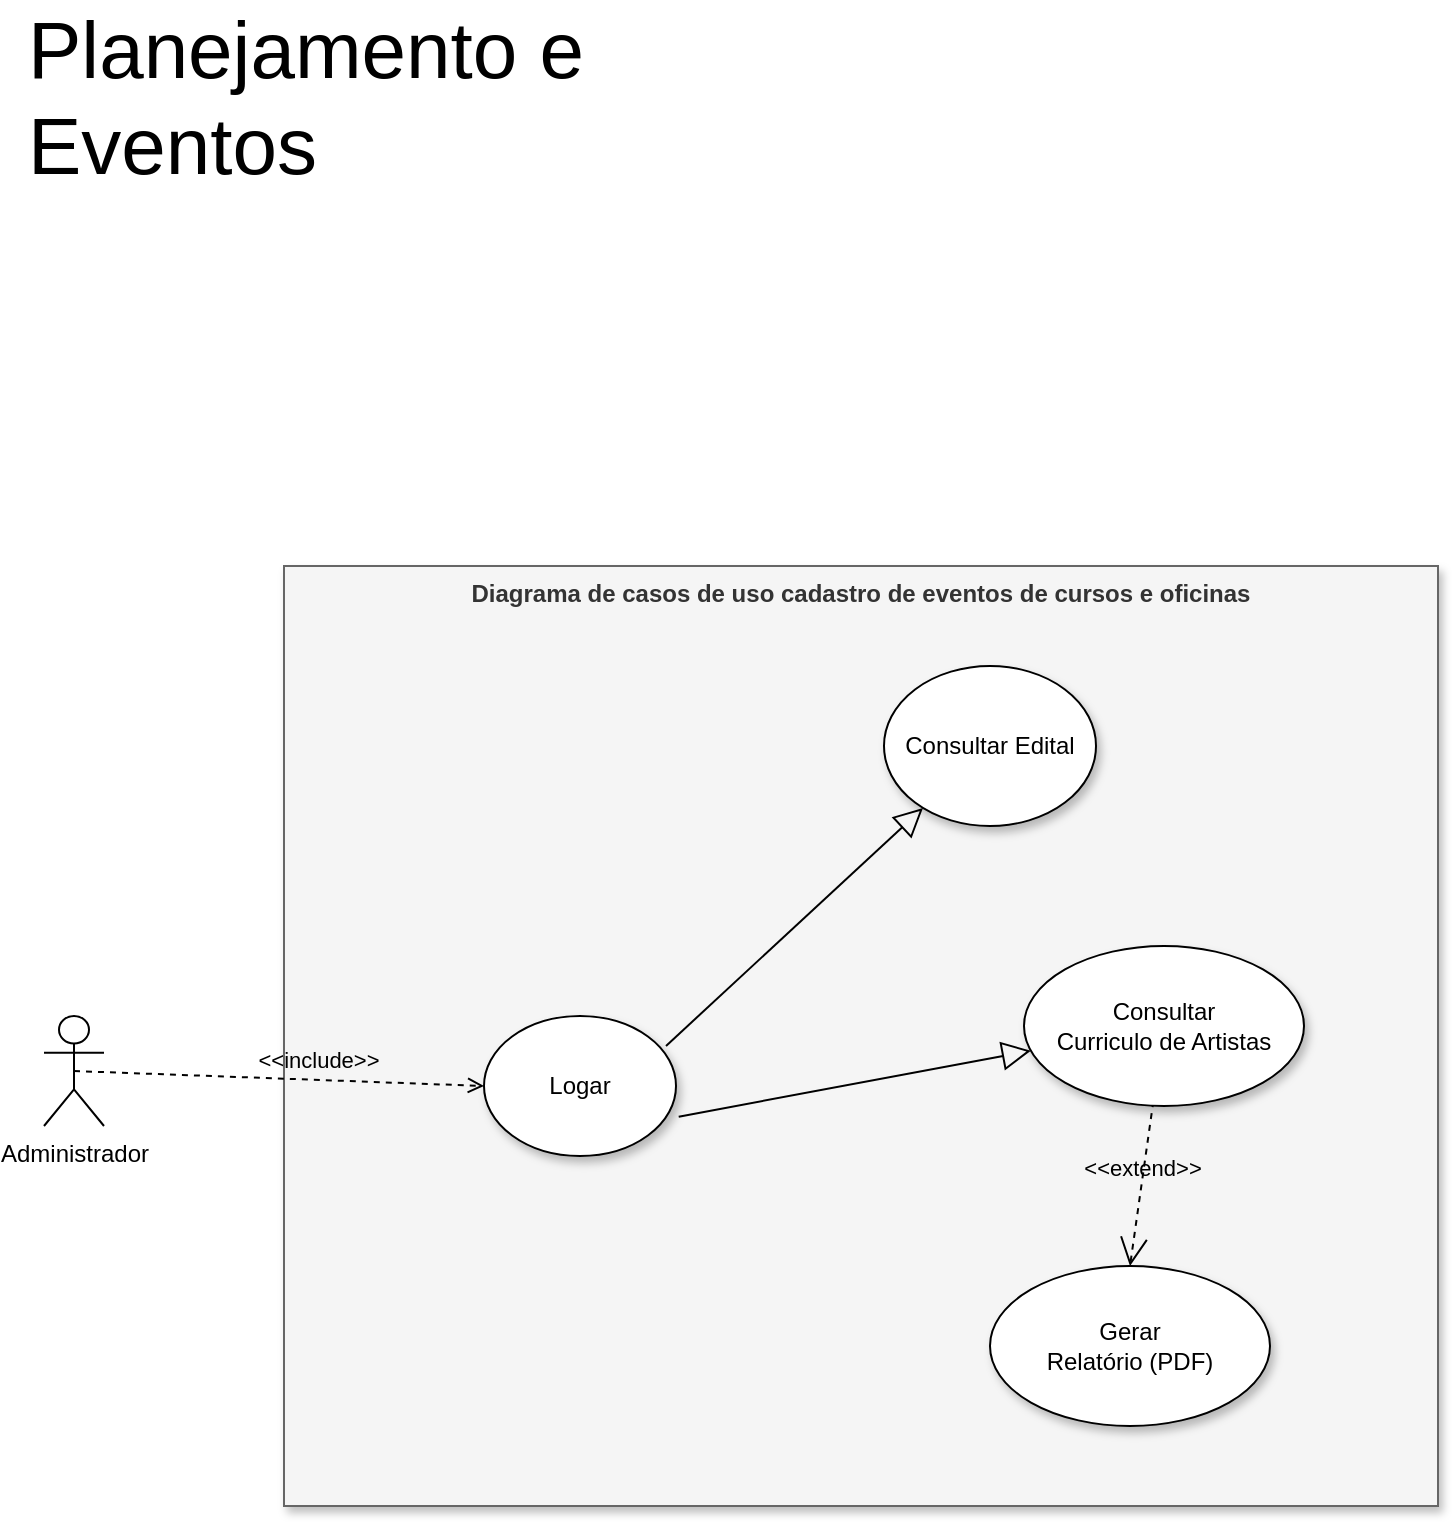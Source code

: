 <mxfile version="21.1.2" type="github">
  <diagram name="Página-1" id="rkHG6nmuOjkpt8-TUzvK">
    <mxGraphModel dx="2068" dy="954" grid="1" gridSize="10" guides="1" tooltips="1" connect="1" arrows="1" fold="1" page="1" pageScale="1" pageWidth="827" pageHeight="1169" math="0" shadow="0">
      <root>
        <mxCell id="0" />
        <mxCell id="1" parent="0" />
        <mxCell id="QimY8xbkl2on-bAjsN7t-3" value="Planejamento e Eventos" style="text;html=1;strokeColor=none;fillColor=none;align=left;verticalAlign=middle;whiteSpace=wrap;rounded=0;fontSize=40;" parent="1" vertex="1">
          <mxGeometry x="20" y="20" width="430" height="90" as="geometry" />
        </mxCell>
        <mxCell id="GPzcTo9WPQccJl07pG5u-1" value="Diagrama de casos de uso cadastro de eventos de cursos e oficinas" style="shape=rect;html=1;verticalAlign=top;fontStyle=1;whiteSpace=wrap;align=center;fillColor=#f5f5f5;fontColor=#333333;strokeColor=#666666;shadow=1;" parent="1" vertex="1">
          <mxGeometry x="150" y="300" width="577" height="470" as="geometry" />
        </mxCell>
        <mxCell id="GPzcTo9WPQccJl07pG5u-3" value="Administrador" style="shape=umlActor;html=1;verticalLabelPosition=bottom;verticalAlign=top;align=center;" parent="1" vertex="1">
          <mxGeometry x="30" y="525" width="30" height="55" as="geometry" />
        </mxCell>
        <mxCell id="GPzcTo9WPQccJl07pG5u-9" value="Consultar Edital" style="ellipse;whiteSpace=wrap;html=1;shadow=1;" parent="1" vertex="1">
          <mxGeometry x="450" y="350" width="106" height="80" as="geometry" />
        </mxCell>
        <mxCell id="GPzcTo9WPQccJl07pG5u-10" value="" style="edgeStyle=none;html=1;endArrow=block;endFill=0;endSize=12;verticalAlign=bottom;rounded=0;exitX=0.948;exitY=0.214;exitDx=0;exitDy=0;exitPerimeter=0;" parent="1" source="GPzcTo9WPQccJl07pG5u-11" target="GPzcTo9WPQccJl07pG5u-9" edge="1">
          <mxGeometry width="160" relative="1" as="geometry">
            <mxPoint x="160" y="540" as="sourcePoint" />
            <mxPoint x="397" y="570" as="targetPoint" />
          </mxGeometry>
        </mxCell>
        <mxCell id="GPzcTo9WPQccJl07pG5u-11" value="Logar" style="ellipse;whiteSpace=wrap;html=1;shadow=1;" parent="1" vertex="1">
          <mxGeometry x="250" y="525" width="96" height="70" as="geometry" />
        </mxCell>
        <mxCell id="GPzcTo9WPQccJl07pG5u-12" value="&amp;lt;&amp;lt;include&amp;gt;&amp;gt;" style="edgeStyle=none;html=1;endArrow=open;verticalAlign=bottom;dashed=1;labelBackgroundColor=none;rounded=0;exitX=0.5;exitY=0.5;exitDx=0;exitDy=0;exitPerimeter=0;entryX=0;entryY=0.5;entryDx=0;entryDy=0;" parent="1" source="GPzcTo9WPQccJl07pG5u-3" target="GPzcTo9WPQccJl07pG5u-11" edge="1">
          <mxGeometry x="0.191" y="1" width="160" relative="1" as="geometry">
            <mxPoint x="127" y="705" as="sourcePoint" />
            <mxPoint x="287" y="705" as="targetPoint" />
            <mxPoint as="offset" />
          </mxGeometry>
        </mxCell>
        <mxCell id="GPzcTo9WPQccJl07pG5u-20" value="Consultar&lt;br&gt;Curriculo de Artistas" style="ellipse;whiteSpace=wrap;html=1;shadow=1;" parent="1" vertex="1">
          <mxGeometry x="520" y="490" width="140" height="80" as="geometry" />
        </mxCell>
        <mxCell id="hKVO4JGp7cQ2O-aRSpmu-3" value="&amp;lt;&amp;lt;extend&amp;gt;&amp;gt;" style="edgeStyle=none;html=1;startArrow=open;endArrow=none;startSize=12;verticalAlign=bottom;dashed=1;labelBackgroundColor=none;rounded=0;exitX=0.5;exitY=0;exitDx=0;exitDy=0;" edge="1" parent="1" source="hKVO4JGp7cQ2O-aRSpmu-4" target="GPzcTo9WPQccJl07pG5u-20">
          <mxGeometry width="160" relative="1" as="geometry">
            <mxPoint x="530" y="710" as="sourcePoint" />
            <mxPoint x="690" y="710" as="targetPoint" />
          </mxGeometry>
        </mxCell>
        <mxCell id="hKVO4JGp7cQ2O-aRSpmu-4" value="Gerar&lt;br&gt;Relatório (PDF)" style="ellipse;whiteSpace=wrap;html=1;shadow=1;" vertex="1" parent="1">
          <mxGeometry x="503" y="650" width="140" height="80" as="geometry" />
        </mxCell>
        <mxCell id="hKVO4JGp7cQ2O-aRSpmu-6" value="" style="edgeStyle=none;html=1;endArrow=block;endFill=0;endSize=12;verticalAlign=bottom;rounded=0;exitX=1.014;exitY=0.719;exitDx=0;exitDy=0;exitPerimeter=0;" edge="1" parent="1" source="GPzcTo9WPQccJl07pG5u-11" target="GPzcTo9WPQccJl07pG5u-20">
          <mxGeometry width="160" relative="1" as="geometry">
            <mxPoint x="331" y="535" as="sourcePoint" />
            <mxPoint x="475" y="428" as="targetPoint" />
          </mxGeometry>
        </mxCell>
      </root>
    </mxGraphModel>
  </diagram>
</mxfile>
